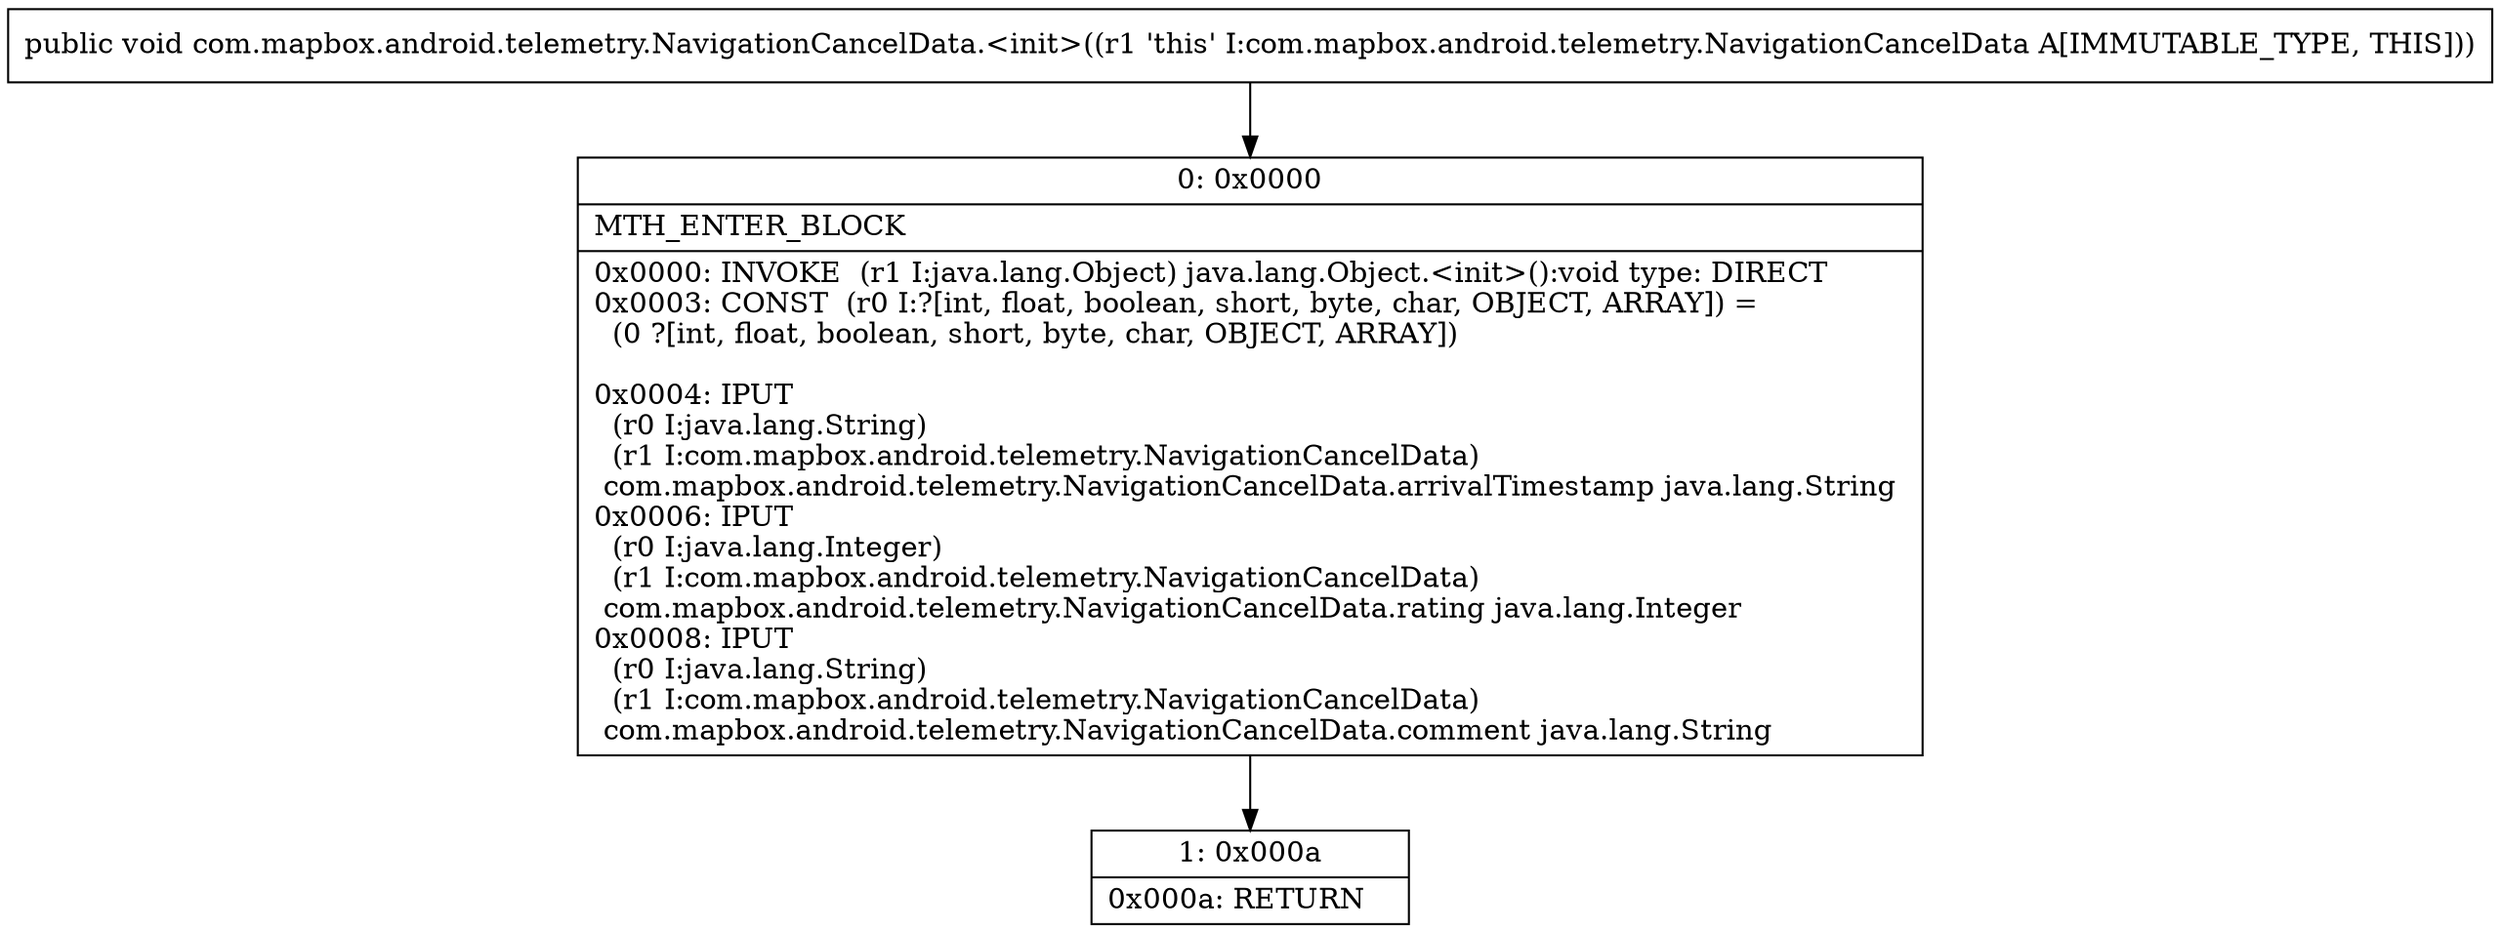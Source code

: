 digraph "CFG forcom.mapbox.android.telemetry.NavigationCancelData.\<init\>()V" {
Node_0 [shape=record,label="{0\:\ 0x0000|MTH_ENTER_BLOCK\l|0x0000: INVOKE  (r1 I:java.lang.Object) java.lang.Object.\<init\>():void type: DIRECT \l0x0003: CONST  (r0 I:?[int, float, boolean, short, byte, char, OBJECT, ARRAY]) = \l  (0 ?[int, float, boolean, short, byte, char, OBJECT, ARRAY])\l \l0x0004: IPUT  \l  (r0 I:java.lang.String)\l  (r1 I:com.mapbox.android.telemetry.NavigationCancelData)\l com.mapbox.android.telemetry.NavigationCancelData.arrivalTimestamp java.lang.String \l0x0006: IPUT  \l  (r0 I:java.lang.Integer)\l  (r1 I:com.mapbox.android.telemetry.NavigationCancelData)\l com.mapbox.android.telemetry.NavigationCancelData.rating java.lang.Integer \l0x0008: IPUT  \l  (r0 I:java.lang.String)\l  (r1 I:com.mapbox.android.telemetry.NavigationCancelData)\l com.mapbox.android.telemetry.NavigationCancelData.comment java.lang.String \l}"];
Node_1 [shape=record,label="{1\:\ 0x000a|0x000a: RETURN   \l}"];
MethodNode[shape=record,label="{public void com.mapbox.android.telemetry.NavigationCancelData.\<init\>((r1 'this' I:com.mapbox.android.telemetry.NavigationCancelData A[IMMUTABLE_TYPE, THIS])) }"];
MethodNode -> Node_0;
Node_0 -> Node_1;
}


